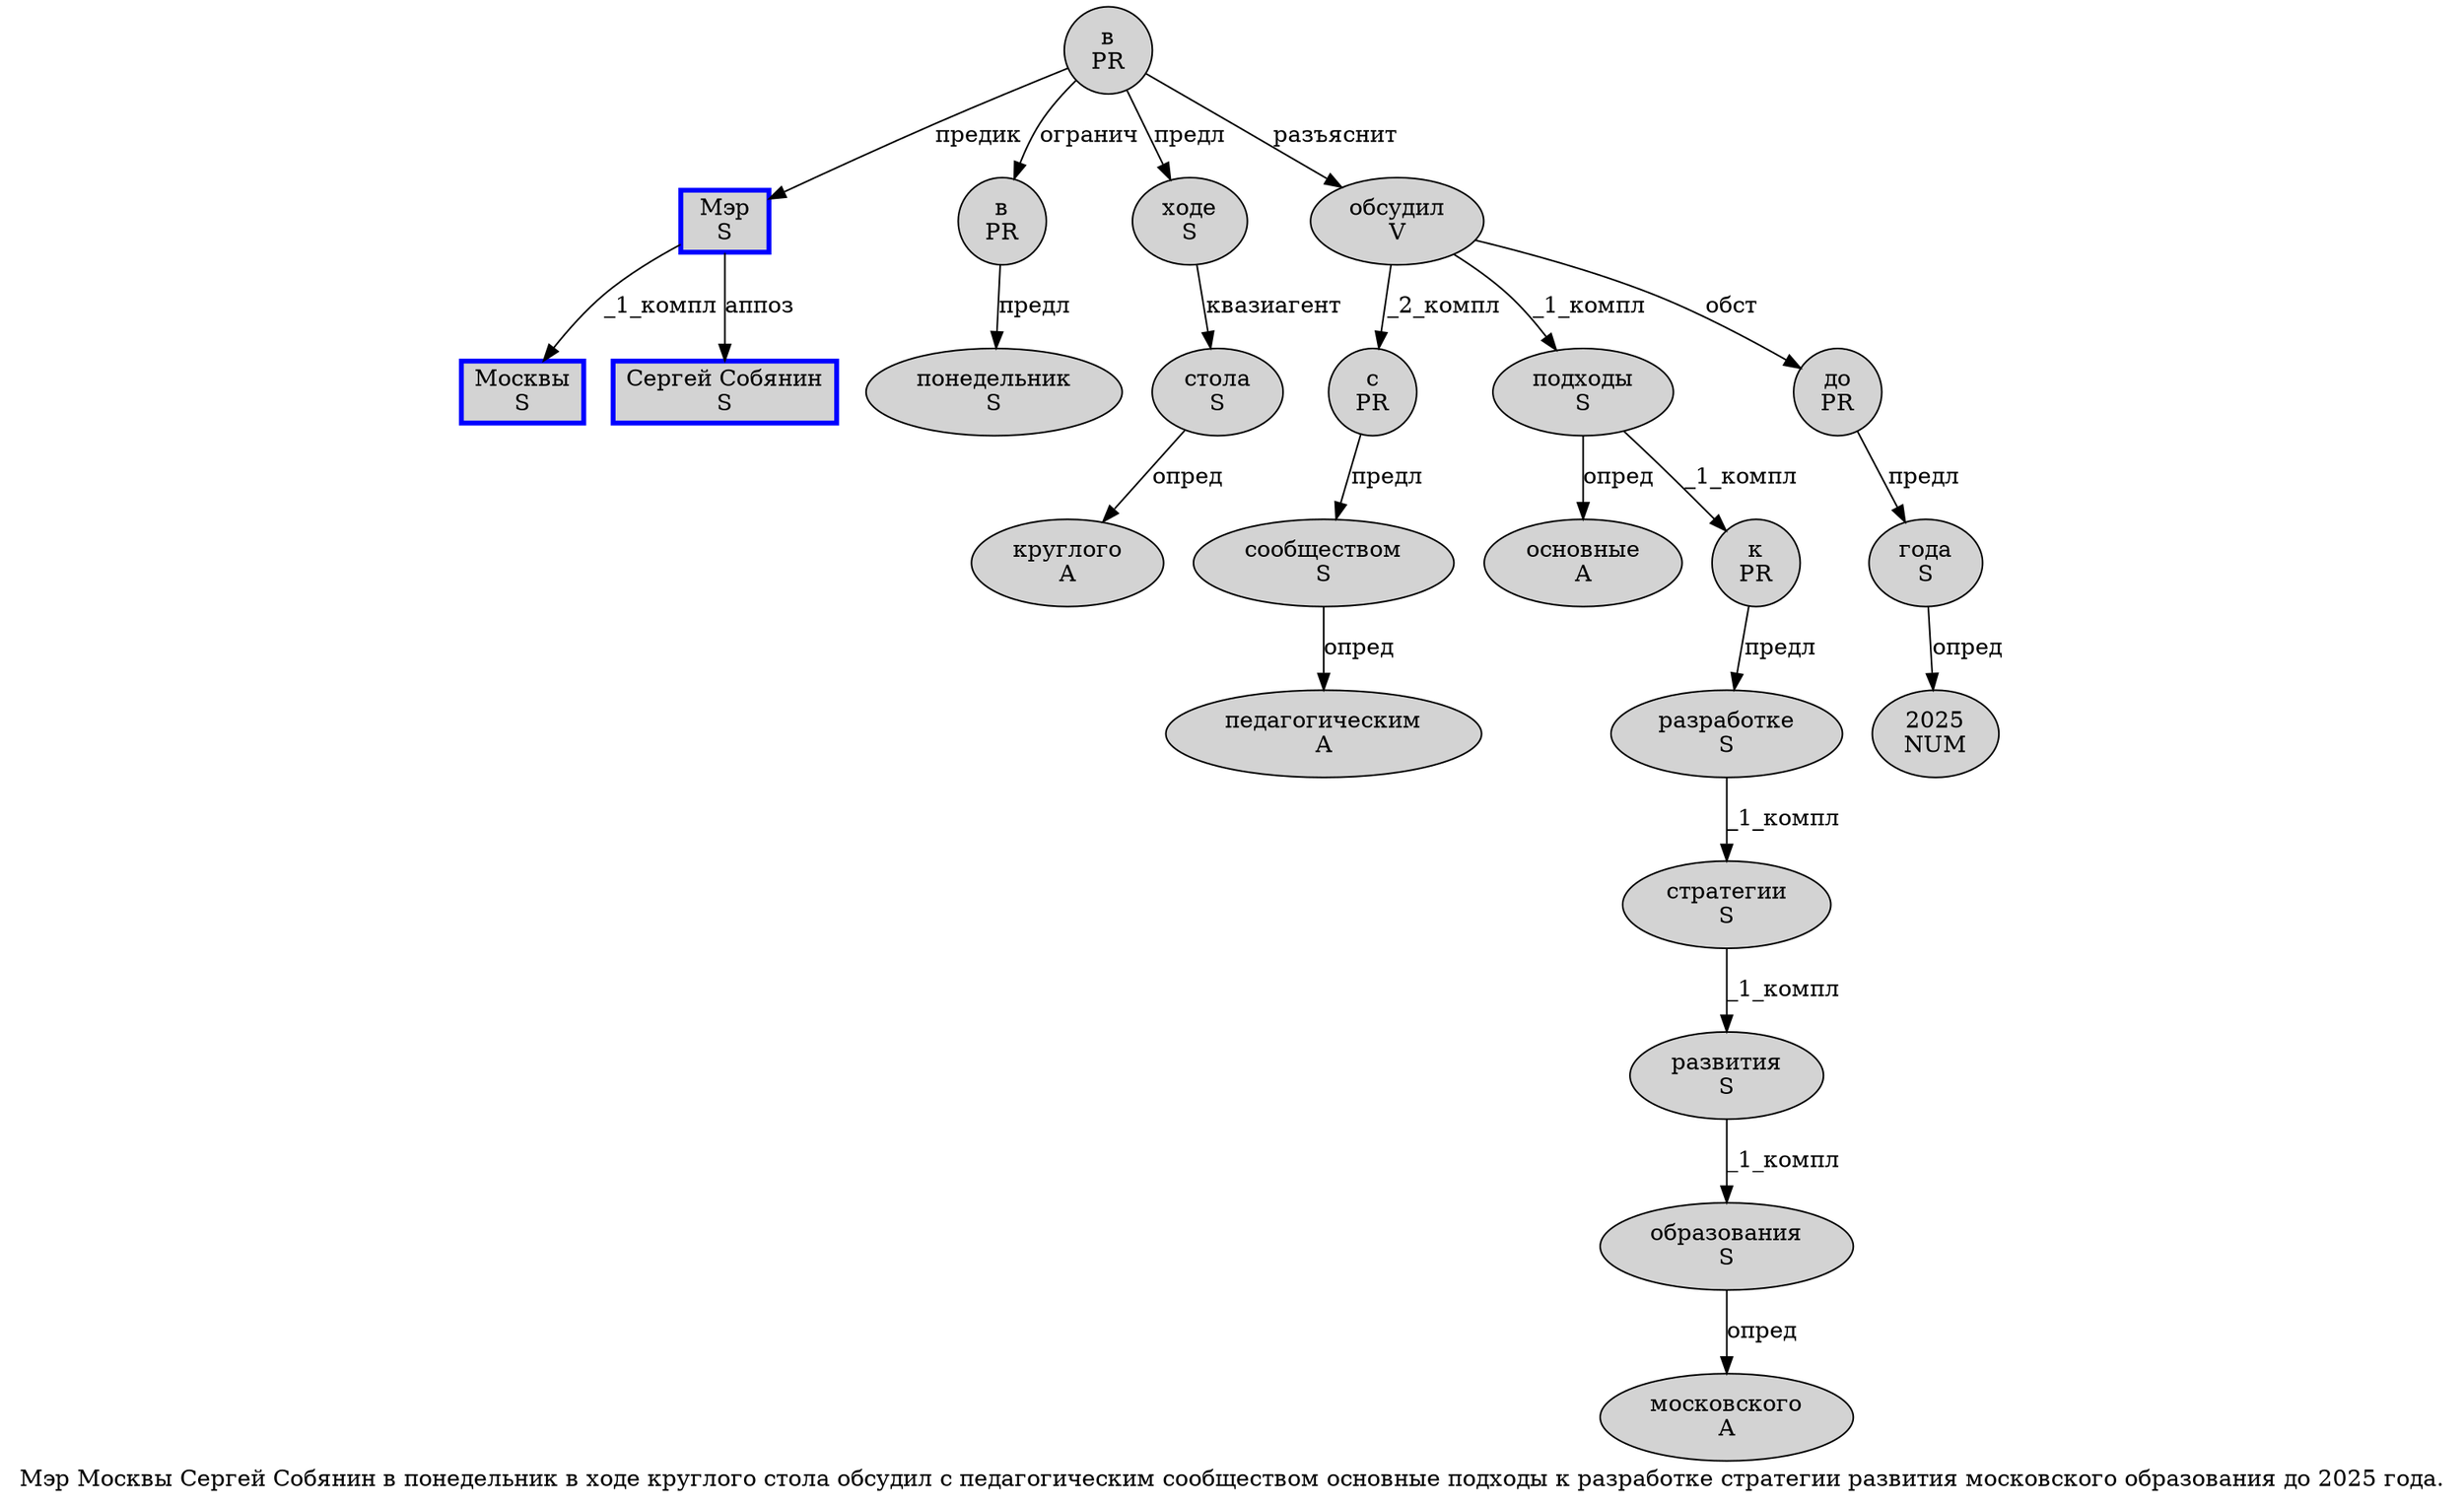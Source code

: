 digraph SENTENCE_759 {
	graph [label="Мэр Москвы Сергей Собянин в понедельник в ходе круглого стола обсудил с педагогическим сообществом основные подходы к разработке стратегии развития московского образования до 2025 года."]
	node [style=filled]
		0 [label="Мэр
S" color=blue fillcolor=lightgray penwidth=3 shape=box]
		1 [label="Москвы
S" color=blue fillcolor=lightgray penwidth=3 shape=box]
		2 [label="Сергей Собянин
S" color=blue fillcolor=lightgray penwidth=3 shape=box]
		3 [label="в
PR" color="" fillcolor=lightgray penwidth=1 shape=ellipse]
		4 [label="понедельник
S" color="" fillcolor=lightgray penwidth=1 shape=ellipse]
		5 [label="в
PR" color="" fillcolor=lightgray penwidth=1 shape=ellipse]
		6 [label="ходе
S" color="" fillcolor=lightgray penwidth=1 shape=ellipse]
		7 [label="круглого
A" color="" fillcolor=lightgray penwidth=1 shape=ellipse]
		8 [label="стола
S" color="" fillcolor=lightgray penwidth=1 shape=ellipse]
		9 [label="обсудил
V" color="" fillcolor=lightgray penwidth=1 shape=ellipse]
		10 [label="с
PR" color="" fillcolor=lightgray penwidth=1 shape=ellipse]
		11 [label="педагогическим
A" color="" fillcolor=lightgray penwidth=1 shape=ellipse]
		12 [label="сообществом
S" color="" fillcolor=lightgray penwidth=1 shape=ellipse]
		13 [label="основные
A" color="" fillcolor=lightgray penwidth=1 shape=ellipse]
		14 [label="подходы
S" color="" fillcolor=lightgray penwidth=1 shape=ellipse]
		15 [label="к
PR" color="" fillcolor=lightgray penwidth=1 shape=ellipse]
		16 [label="разработке
S" color="" fillcolor=lightgray penwidth=1 shape=ellipse]
		17 [label="стратегии
S" color="" fillcolor=lightgray penwidth=1 shape=ellipse]
		18 [label="развития
S" color="" fillcolor=lightgray penwidth=1 shape=ellipse]
		19 [label="московского
A" color="" fillcolor=lightgray penwidth=1 shape=ellipse]
		20 [label="образования
S" color="" fillcolor=lightgray penwidth=1 shape=ellipse]
		21 [label="до
PR" color="" fillcolor=lightgray penwidth=1 shape=ellipse]
		22 [label="2025
NUM" color="" fillcolor=lightgray penwidth=1 shape=ellipse]
		23 [label="года
S" color="" fillcolor=lightgray penwidth=1 shape=ellipse]
			16 -> 17 [label="_1_компл"]
			12 -> 11 [label="опред"]
			6 -> 8 [label="квазиагент"]
			17 -> 18 [label="_1_компл"]
			9 -> 10 [label="_2_компл"]
			9 -> 14 [label="_1_компл"]
			9 -> 21 [label="обст"]
			8 -> 7 [label="опред"]
			20 -> 19 [label="опред"]
			23 -> 22 [label="опред"]
			3 -> 4 [label="предл"]
			14 -> 13 [label="опред"]
			14 -> 15 [label="_1_компл"]
			10 -> 12 [label="предл"]
			18 -> 20 [label="_1_компл"]
			21 -> 23 [label="предл"]
			0 -> 1 [label="_1_компл"]
			0 -> 2 [label="аппоз"]
			5 -> 0 [label="предик"]
			5 -> 3 [label="огранич"]
			5 -> 6 [label="предл"]
			5 -> 9 [label="разъяснит"]
			15 -> 16 [label="предл"]
}